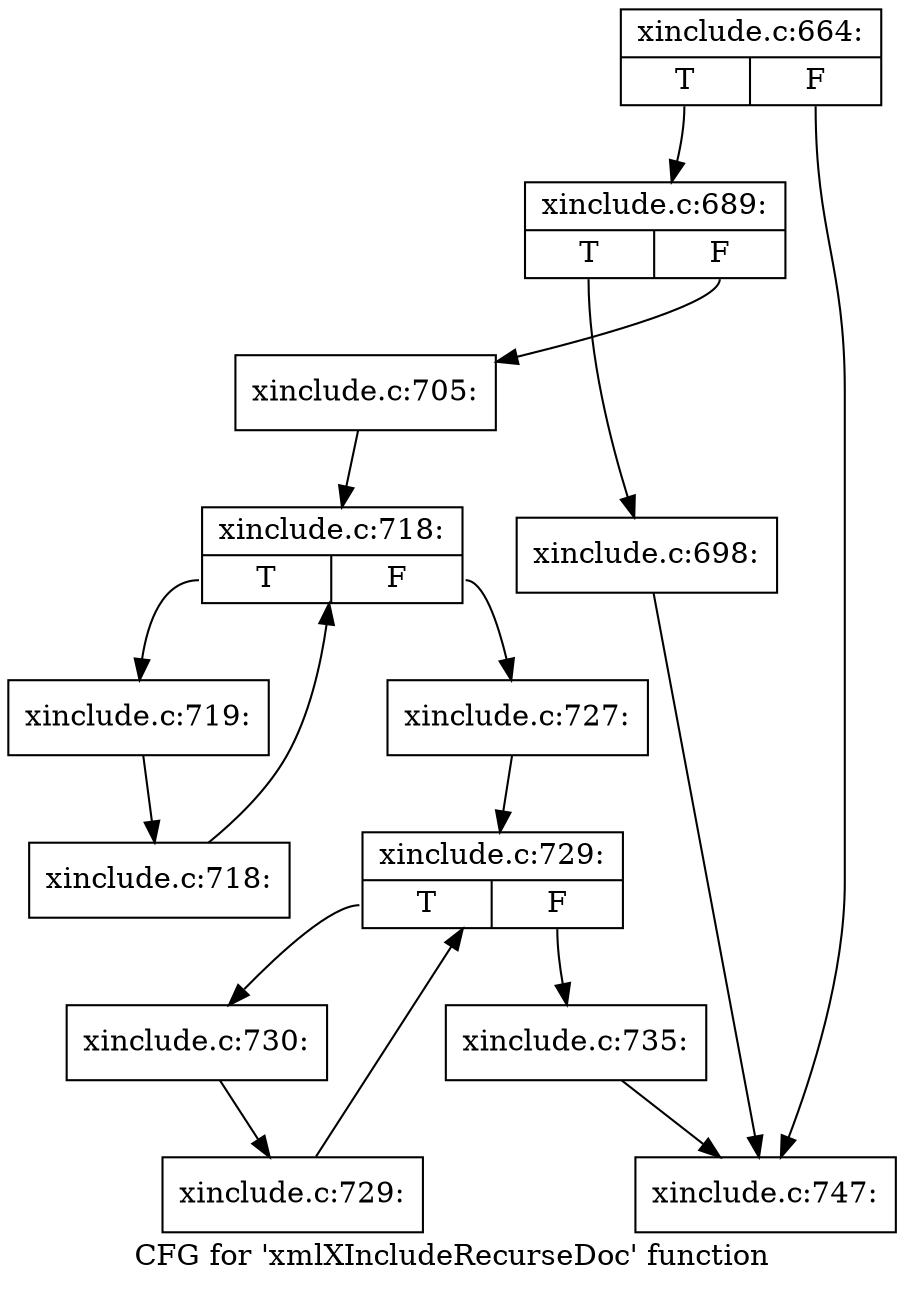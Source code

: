 digraph "CFG for 'xmlXIncludeRecurseDoc' function" {
	label="CFG for 'xmlXIncludeRecurseDoc' function";

	Node0x556fda0 [shape=record,label="{xinclude.c:664:|{<s0>T|<s1>F}}"];
	Node0x556fda0:s0 -> Node0x557b400;
	Node0x556fda0:s1 -> Node0x557b450;
	Node0x557b400 [shape=record,label="{xinclude.c:689:|{<s0>T|<s1>F}}"];
	Node0x557b400:s0 -> Node0x557c9e0;
	Node0x557b400:s1 -> Node0x557ca30;
	Node0x557c9e0 [shape=record,label="{xinclude.c:698:}"];
	Node0x557c9e0 -> Node0x557b450;
	Node0x557ca30 [shape=record,label="{xinclude.c:705:}"];
	Node0x557ca30 -> Node0x557eb30;
	Node0x557eb30 [shape=record,label="{xinclude.c:718:|{<s0>T|<s1>F}}"];
	Node0x557eb30:s0 -> Node0x557ee10;
	Node0x557eb30:s1 -> Node0x557e990;
	Node0x557ee10 [shape=record,label="{xinclude.c:719:}"];
	Node0x557ee10 -> Node0x557ed80;
	Node0x557ed80 [shape=record,label="{xinclude.c:718:}"];
	Node0x557ed80 -> Node0x557eb30;
	Node0x557e990 [shape=record,label="{xinclude.c:727:}"];
	Node0x557e990 -> Node0x5580b00;
	Node0x5580b00 [shape=record,label="{xinclude.c:729:|{<s0>T|<s1>F}}"];
	Node0x5580b00:s0 -> Node0x5580de0;
	Node0x5580b00:s1 -> Node0x5580960;
	Node0x5580de0 [shape=record,label="{xinclude.c:730:}"];
	Node0x5580de0 -> Node0x5580d50;
	Node0x5580d50 [shape=record,label="{xinclude.c:729:}"];
	Node0x5580d50 -> Node0x5580b00;
	Node0x5580960 [shape=record,label="{xinclude.c:735:}"];
	Node0x5580960 -> Node0x557b450;
	Node0x557b450 [shape=record,label="{xinclude.c:747:}"];
}
